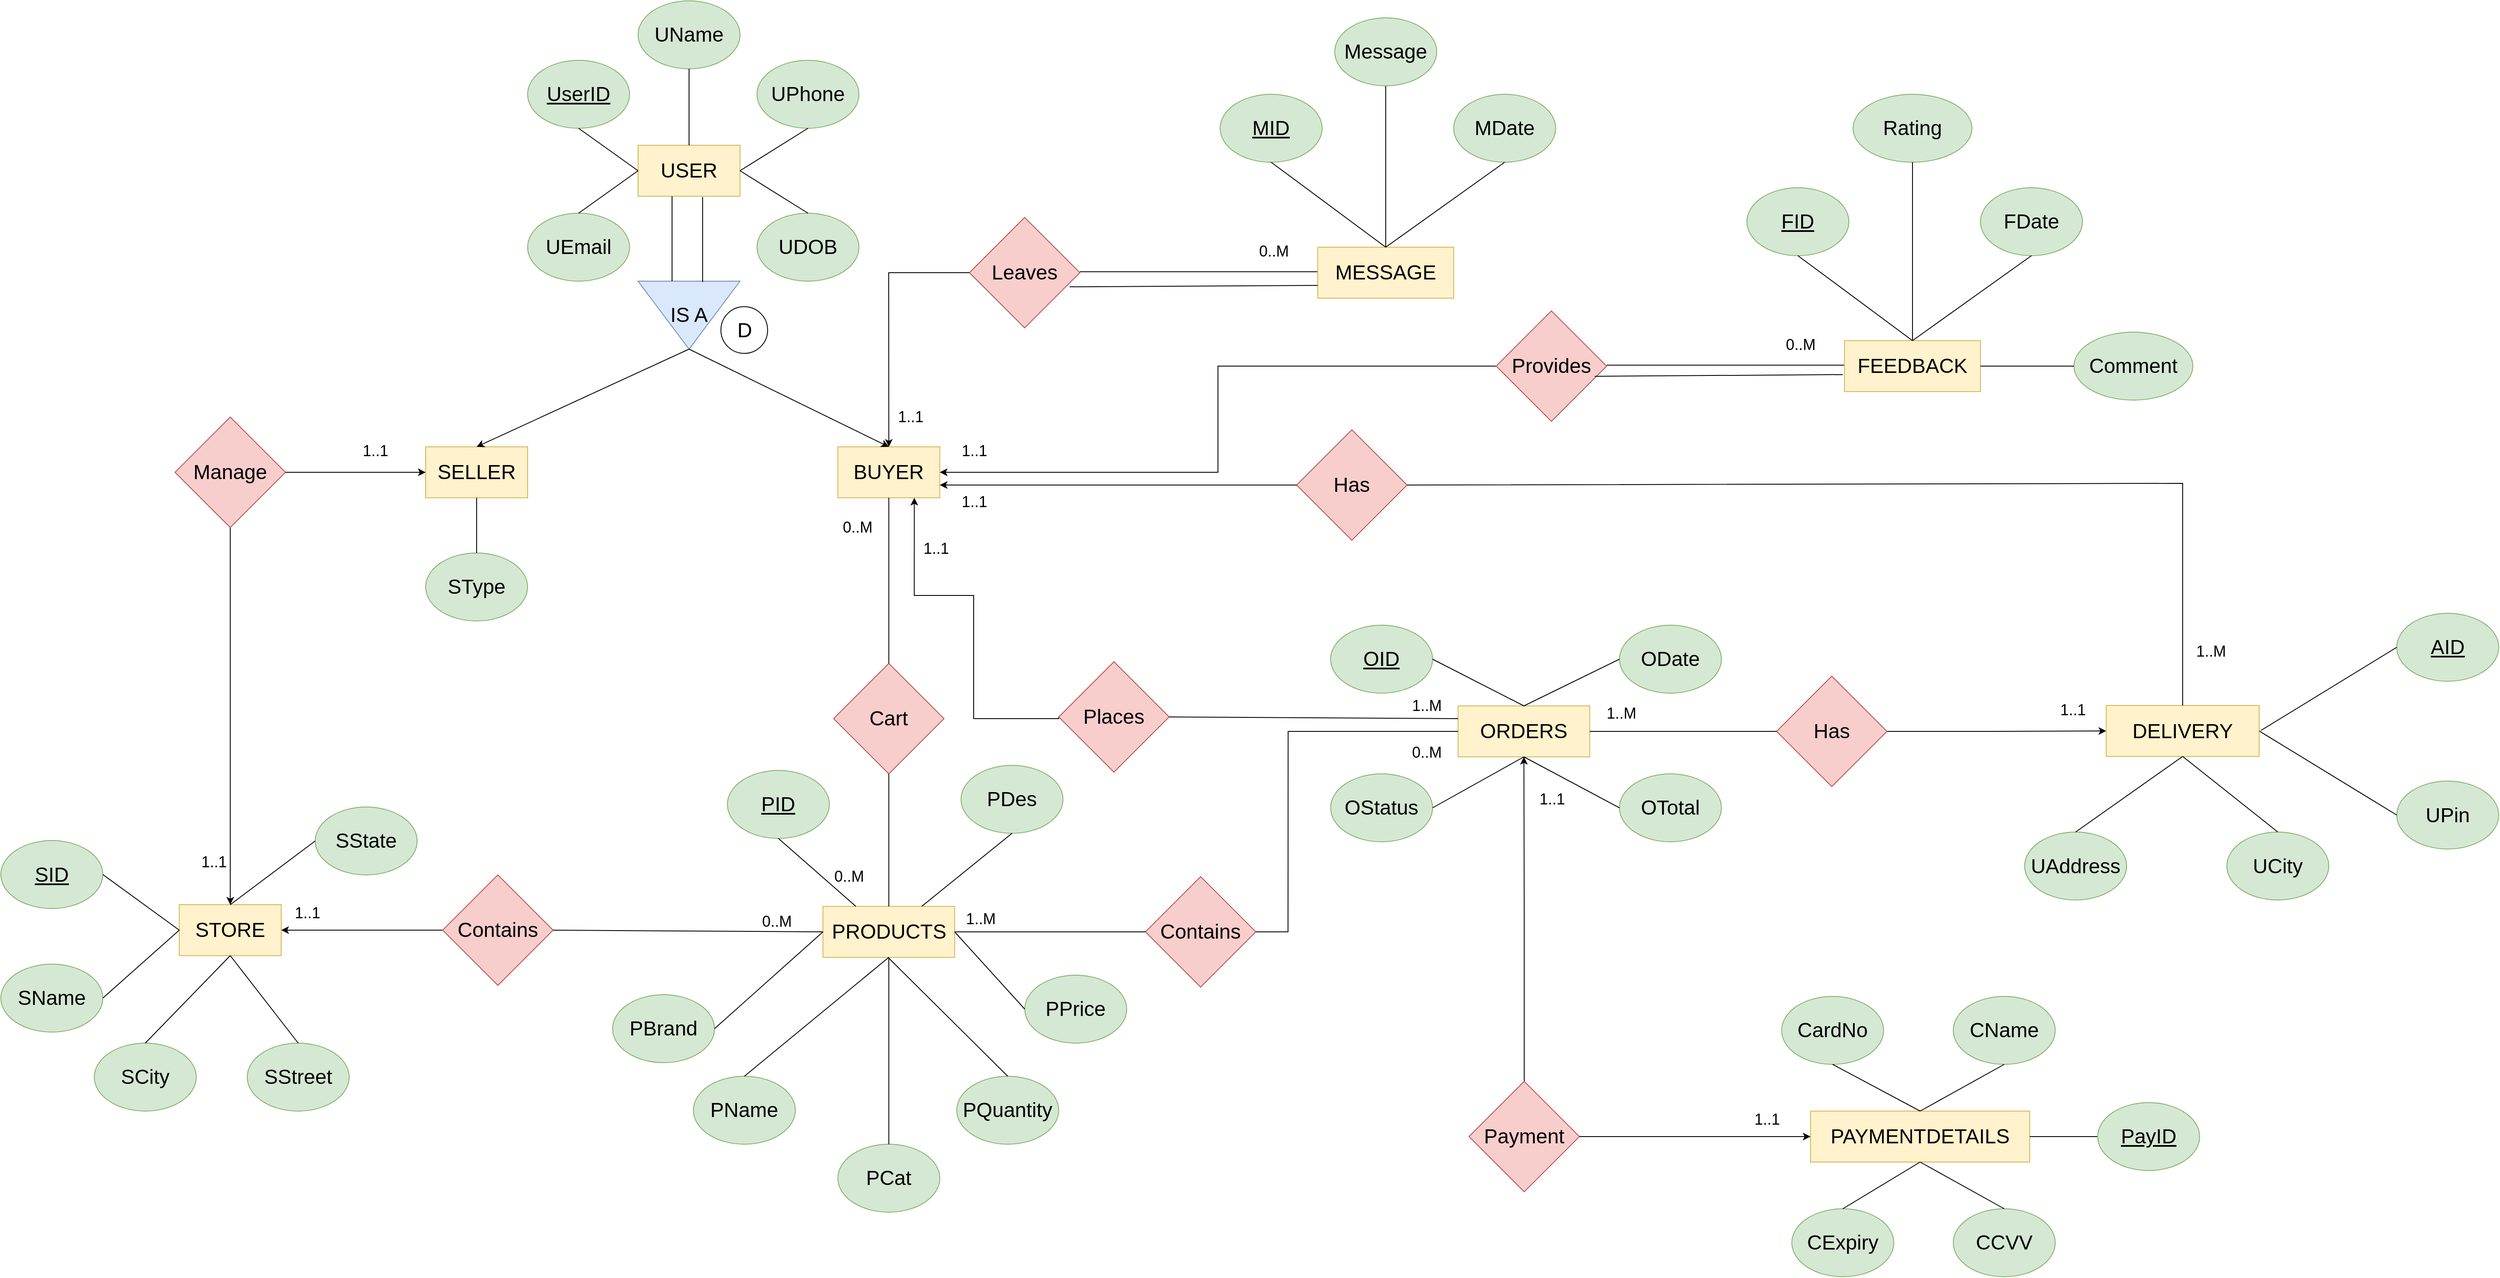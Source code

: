 <mxfile scale="1" border="0" version="26.2.12">
  <diagram name="Page-1" id="5bSsE4dI8M_DE7kw6x8n">
    <mxGraphModel dx="3393" dy="2293" grid="1" gridSize="10" guides="1" tooltips="1" connect="1" arrows="1" fold="1" page="1" pageScale="1" pageWidth="827" pageHeight="1169" math="0" shadow="0">
      <root>
        <mxCell id="0" />
        <mxCell id="1" parent="0" />
        <mxCell id="Ol68pxwGy6gouUy0jPH--1" value="&lt;font style=&quot;font-size: 24px;&quot;&gt;USER&lt;/font&gt;" style="rounded=0;whiteSpace=wrap;html=1;fillColor=#fff2cc;strokeColor=#d6b656;" parent="1" vertex="1">
          <mxGeometry x="140" y="20" width="120" height="60" as="geometry" />
        </mxCell>
        <mxCell id="Ol68pxwGy6gouUy0jPH--2" value="&lt;font style=&quot;font-size: 24px;&quot;&gt;&lt;u&gt;UserID&lt;/u&gt;&lt;/font&gt;" style="ellipse;whiteSpace=wrap;html=1;fillColor=#d5e8d4;strokeColor=#82b366;" parent="1" vertex="1">
          <mxGeometry x="10" y="-80" width="120" height="80" as="geometry" />
        </mxCell>
        <mxCell id="Ol68pxwGy6gouUy0jPH--4" value="&lt;font style=&quot;font-size: 24px;&quot;&gt;UName&lt;/font&gt;" style="ellipse;whiteSpace=wrap;html=1;fillColor=#d5e8d4;strokeColor=#82b366;" parent="1" vertex="1">
          <mxGeometry x="140" y="-150" width="120" height="80" as="geometry" />
        </mxCell>
        <mxCell id="Ol68pxwGy6gouUy0jPH--5" value="&lt;font style=&quot;font-size: 24px;&quot;&gt;UPhone&lt;/font&gt;" style="ellipse;whiteSpace=wrap;html=1;fillColor=#d5e8d4;strokeColor=#82b366;" parent="1" vertex="1">
          <mxGeometry x="280" y="-80" width="120" height="80" as="geometry" />
        </mxCell>
        <mxCell id="Ol68pxwGy6gouUy0jPH--6" value="&lt;font style=&quot;font-size: 24px;&quot;&gt;UEmail&lt;/font&gt;" style="ellipse;whiteSpace=wrap;html=1;fillColor=#d5e8d4;strokeColor=#82b366;" parent="1" vertex="1">
          <mxGeometry x="10" y="100" width="120" height="80" as="geometry" />
        </mxCell>
        <mxCell id="Ol68pxwGy6gouUy0jPH--7" value="&lt;font style=&quot;font-size: 24px;&quot;&gt;UDOB&lt;/font&gt;" style="ellipse;whiteSpace=wrap;html=1;fillColor=#d5e8d4;strokeColor=#82b366;" parent="1" vertex="1">
          <mxGeometry x="280" y="100" width="120" height="80" as="geometry" />
        </mxCell>
        <mxCell id="Ol68pxwGy6gouUy0jPH--14" value="&lt;font style=&quot;font-size: 24px; line-height: 80%;&quot;&gt;IS A&lt;/font&gt;" style="triangle;whiteSpace=wrap;html=1;rotation=90;horizontal=0;fillColor=#dae8fc;strokeColor=#6c8ebf;" parent="1" vertex="1">
          <mxGeometry x="160" y="160" width="80" height="120" as="geometry" />
        </mxCell>
        <mxCell id="Ol68pxwGy6gouUy0jPH--15" value="" style="endArrow=none;html=1;rounded=0;exitX=0;exitY=0.75;exitDx=0;exitDy=0;entryX=0.25;entryY=1;entryDx=0;entryDy=0;" parent="1" edge="1">
          <mxGeometry width="50" height="50" relative="1" as="geometry">
            <mxPoint x="180" y="180" as="sourcePoint" />
            <mxPoint x="180" y="80" as="targetPoint" />
          </mxGeometry>
        </mxCell>
        <mxCell id="Ol68pxwGy6gouUy0jPH--16" value="" style="endArrow=none;html=1;rounded=0;exitX=0;exitY=0.75;exitDx=0;exitDy=0;entryX=0.25;entryY=1;entryDx=0;entryDy=0;" parent="1" edge="1">
          <mxGeometry width="50" height="50" relative="1" as="geometry">
            <mxPoint x="216" y="181" as="sourcePoint" />
            <mxPoint x="216" y="81" as="targetPoint" />
          </mxGeometry>
        </mxCell>
        <mxCell id="Ol68pxwGy6gouUy0jPH--17" value="&lt;font style=&quot;font-size: 24px;&quot;&gt;BUYER&lt;/font&gt;" style="rounded=0;whiteSpace=wrap;html=1;fillColor=#fff2cc;strokeColor=#d6b656;" parent="1" vertex="1">
          <mxGeometry x="375.14" y="375" width="120" height="60" as="geometry" />
        </mxCell>
        <mxCell id="Ol68pxwGy6gouUy0jPH--18" value="&lt;font style=&quot;font-size: 24px;&quot;&gt;SELLER&lt;/font&gt;" style="rounded=0;whiteSpace=wrap;html=1;fillColor=#fff2cc;strokeColor=#d6b656;" parent="1" vertex="1">
          <mxGeometry x="-110" y="375" width="120" height="60" as="geometry" />
        </mxCell>
        <mxCell id="Ol68pxwGy6gouUy0jPH--24" value="" style="endArrow=classic;html=1;rounded=0;exitX=1;exitY=0.5;exitDx=0;exitDy=0;entryX=0.5;entryY=0;entryDx=0;entryDy=0;" parent="1" source="Ol68pxwGy6gouUy0jPH--14" target="Ol68pxwGy6gouUy0jPH--17" edge="1">
          <mxGeometry width="50" height="50" relative="1" as="geometry">
            <mxPoint x="230" y="330" as="sourcePoint" />
            <mxPoint x="280" y="280" as="targetPoint" />
          </mxGeometry>
        </mxCell>
        <mxCell id="Ol68pxwGy6gouUy0jPH--26" value="&lt;font style=&quot;font-size: 24px;&quot;&gt;Cart&lt;/font&gt;" style="rhombus;whiteSpace=wrap;html=1;fillColor=#f8cecc;strokeColor=#b85450;" parent="1" vertex="1">
          <mxGeometry x="370.14" y="630" width="130" height="130" as="geometry" />
        </mxCell>
        <mxCell id="Ol68pxwGy6gouUy0jPH--28" value="&lt;font style=&quot;font-size: 24px;&quot;&gt;PRODUCTS&lt;/font&gt;" style="rounded=0;whiteSpace=wrap;html=1;fillColor=#fff2cc;strokeColor=#d6b656;" parent="1" vertex="1">
          <mxGeometry x="357.64" y="916" width="155" height="60" as="geometry" />
        </mxCell>
        <mxCell id="Ol68pxwGy6gouUy0jPH--29" value="" style="endArrow=none;html=1;rounded=0;entryX=0.5;entryY=1;entryDx=0;entryDy=0;" parent="1" source="Ol68pxwGy6gouUy0jPH--28" target="Ol68pxwGy6gouUy0jPH--26" edge="1">
          <mxGeometry width="50" height="50" relative="1" as="geometry">
            <mxPoint x="445.14" y="646" as="sourcePoint" />
            <mxPoint x="495.14" y="596" as="targetPoint" />
          </mxGeometry>
        </mxCell>
        <mxCell id="Ol68pxwGy6gouUy0jPH--30" value="&lt;font style=&quot;font-size: 24px;&quot;&gt;&lt;u&gt;PID&lt;/u&gt;&lt;/font&gt;" style="ellipse;whiteSpace=wrap;html=1;fillColor=#d5e8d4;strokeColor=#82b366;" parent="1" vertex="1">
          <mxGeometry x="245.14" y="756" width="120" height="80" as="geometry" />
        </mxCell>
        <mxCell id="Ol68pxwGy6gouUy0jPH--31" value="&lt;font style=&quot;font-size: 24px;&quot;&gt;PBrand&lt;/font&gt;" style="ellipse;whiteSpace=wrap;html=1;fillColor=#d5e8d4;strokeColor=#82b366;" parent="1" vertex="1">
          <mxGeometry x="110.0" y="1020" width="120" height="80" as="geometry" />
        </mxCell>
        <mxCell id="Ol68pxwGy6gouUy0jPH--32" value="&lt;font style=&quot;font-size: 24px;&quot;&gt;PPrice&lt;/font&gt;" style="ellipse;whiteSpace=wrap;html=1;fillColor=#d5e8d4;strokeColor=#82b366;" parent="1" vertex="1">
          <mxGeometry x="595.14" y="997" width="120" height="80" as="geometry" />
        </mxCell>
        <mxCell id="Ol68pxwGy6gouUy0jPH--33" value="&lt;font style=&quot;font-size: 24px;&quot;&gt;PQuantity&lt;/font&gt;" style="ellipse;whiteSpace=wrap;html=1;fillColor=#d5e8d4;strokeColor=#82b366;" parent="1" vertex="1">
          <mxGeometry x="515.14" y="1116" width="120" height="80" as="geometry" />
        </mxCell>
        <mxCell id="Ol68pxwGy6gouUy0jPH--34" value="&lt;font style=&quot;font-size: 24px;&quot;&gt;PDes&lt;/font&gt;" style="ellipse;whiteSpace=wrap;html=1;fillColor=#d5e8d4;strokeColor=#82b366;" parent="1" vertex="1">
          <mxGeometry x="520.14" y="750" width="120" height="80" as="geometry" />
        </mxCell>
        <mxCell id="Ol68pxwGy6gouUy0jPH--35" value="&lt;font style=&quot;font-size: 24px;&quot;&gt;PName&lt;/font&gt;" style="ellipse;whiteSpace=wrap;html=1;fillColor=#d5e8d4;strokeColor=#82b366;" parent="1" vertex="1">
          <mxGeometry x="205.14" y="1116" width="120" height="80" as="geometry" />
        </mxCell>
        <mxCell id="Ol68pxwGy6gouUy0jPH--37" value="" style="endArrow=none;html=1;rounded=0;exitX=0.5;exitY=0;exitDx=0;exitDy=0;entryX=0.5;entryY=1;entryDx=0;entryDy=0;" parent="1" source="Ol68pxwGy6gouUy0jPH--1" target="Ol68pxwGy6gouUy0jPH--4" edge="1">
          <mxGeometry width="50" height="50" relative="1" as="geometry">
            <mxPoint x="30" y="540" as="sourcePoint" />
            <mxPoint x="80" y="490" as="targetPoint" />
          </mxGeometry>
        </mxCell>
        <mxCell id="Ol68pxwGy6gouUy0jPH--38" value="" style="endArrow=none;html=1;rounded=0;exitX=1;exitY=0.5;exitDx=0;exitDy=0;entryX=0.5;entryY=1;entryDx=0;entryDy=0;" parent="1" source="Ol68pxwGy6gouUy0jPH--1" target="Ol68pxwGy6gouUy0jPH--5" edge="1">
          <mxGeometry width="50" height="50" relative="1" as="geometry">
            <mxPoint x="210" y="30" as="sourcePoint" />
            <mxPoint x="210" y="-60" as="targetPoint" />
          </mxGeometry>
        </mxCell>
        <mxCell id="Ol68pxwGy6gouUy0jPH--39" value="" style="endArrow=none;html=1;rounded=0;exitX=1;exitY=0.5;exitDx=0;exitDy=0;entryX=0.5;entryY=0;entryDx=0;entryDy=0;" parent="1" source="Ol68pxwGy6gouUy0jPH--1" target="Ol68pxwGy6gouUy0jPH--7" edge="1">
          <mxGeometry width="50" height="50" relative="1" as="geometry">
            <mxPoint x="270" y="60" as="sourcePoint" />
            <mxPoint x="350" y="10" as="targetPoint" />
          </mxGeometry>
        </mxCell>
        <mxCell id="Ol68pxwGy6gouUy0jPH--40" value="" style="endArrow=none;html=1;rounded=0;exitX=0;exitY=0.5;exitDx=0;exitDy=0;entryX=0.5;entryY=1;entryDx=0;entryDy=0;" parent="1" source="Ol68pxwGy6gouUy0jPH--1" target="Ol68pxwGy6gouUy0jPH--2" edge="1">
          <mxGeometry width="50" height="50" relative="1" as="geometry">
            <mxPoint x="280" y="70" as="sourcePoint" />
            <mxPoint x="360" y="20" as="targetPoint" />
          </mxGeometry>
        </mxCell>
        <mxCell id="Ol68pxwGy6gouUy0jPH--42" value="" style="endArrow=none;html=1;rounded=0;entryX=0.5;entryY=0;entryDx=0;entryDy=0;exitX=0;exitY=0.5;exitDx=0;exitDy=0;" parent="1" source="Ol68pxwGy6gouUy0jPH--1" target="Ol68pxwGy6gouUy0jPH--6" edge="1">
          <mxGeometry width="50" height="50" relative="1" as="geometry">
            <mxPoint x="-50" y="60" as="sourcePoint" />
            <mxPoint x="80" y="10" as="targetPoint" />
          </mxGeometry>
        </mxCell>
        <mxCell id="Ol68pxwGy6gouUy0jPH--45" value="" style="endArrow=none;html=1;rounded=0;exitX=0.75;exitY=0;exitDx=0;exitDy=0;entryX=0.5;entryY=1;entryDx=0;entryDy=0;" parent="1" source="Ol68pxwGy6gouUy0jPH--28" target="Ol68pxwGy6gouUy0jPH--34" edge="1">
          <mxGeometry width="50" height="50" relative="1" as="geometry">
            <mxPoint x="435.14" y="796" as="sourcePoint" />
            <mxPoint x="555.14" y="896" as="targetPoint" />
          </mxGeometry>
        </mxCell>
        <mxCell id="Ol68pxwGy6gouUy0jPH--46" value="" style="endArrow=none;html=1;rounded=0;exitX=0.25;exitY=0;exitDx=0;exitDy=0;entryX=0.5;entryY=1;entryDx=0;entryDy=0;" parent="1" source="Ol68pxwGy6gouUy0jPH--28" target="Ol68pxwGy6gouUy0jPH--30" edge="1">
          <mxGeometry width="50" height="50" relative="1" as="geometry">
            <mxPoint x="435.14" y="796" as="sourcePoint" />
            <mxPoint x="485.14" y="746" as="targetPoint" />
          </mxGeometry>
        </mxCell>
        <mxCell id="Ol68pxwGy6gouUy0jPH--49" value="" style="endArrow=none;html=1;rounded=0;exitX=1;exitY=0.5;exitDx=0;exitDy=0;entryX=0;entryY=0.5;entryDx=0;entryDy=0;" parent="1" source="Ol68pxwGy6gouUy0jPH--28" target="Ol68pxwGy6gouUy0jPH--32" edge="1">
          <mxGeometry width="50" height="50" relative="1" as="geometry">
            <mxPoint x="435.14" y="796" as="sourcePoint" />
            <mxPoint x="485.14" y="746" as="targetPoint" />
          </mxGeometry>
        </mxCell>
        <mxCell id="Ol68pxwGy6gouUy0jPH--50" value="" style="endArrow=none;html=1;rounded=0;exitX=0.5;exitY=1;exitDx=0;exitDy=0;entryX=0.5;entryY=0;entryDx=0;entryDy=0;" parent="1" source="Ol68pxwGy6gouUy0jPH--28" target="Ol68pxwGy6gouUy0jPH--35" edge="1">
          <mxGeometry width="50" height="50" relative="1" as="geometry">
            <mxPoint x="435.14" y="796" as="sourcePoint" />
            <mxPoint x="485.14" y="746" as="targetPoint" />
          </mxGeometry>
        </mxCell>
        <mxCell id="Ol68pxwGy6gouUy0jPH--51" value="" style="endArrow=none;html=1;rounded=0;exitX=0;exitY=0.5;exitDx=0;exitDy=0;entryX=1;entryY=0.5;entryDx=0;entryDy=0;" parent="1" source="Ol68pxwGy6gouUy0jPH--28" target="Ol68pxwGy6gouUy0jPH--31" edge="1">
          <mxGeometry width="50" height="50" relative="1" as="geometry">
            <mxPoint x="435.14" y="796" as="sourcePoint" />
            <mxPoint x="255.14" y="891" as="targetPoint" />
          </mxGeometry>
        </mxCell>
        <mxCell id="Ol68pxwGy6gouUy0jPH--52" value="" style="endArrow=none;html=1;rounded=0;exitX=0.5;exitY=1;exitDx=0;exitDy=0;entryX=0.5;entryY=0;entryDx=0;entryDy=0;" parent="1" target="Ol68pxwGy6gouUy0jPH--33" edge="1">
          <mxGeometry width="50" height="50" relative="1" as="geometry">
            <mxPoint x="435.14" y="977.0" as="sourcePoint" />
            <mxPoint x="629.14" y="1117.0" as="targetPoint" />
          </mxGeometry>
        </mxCell>
        <mxCell id="Ol68pxwGy6gouUy0jPH--53" value="&lt;font style=&quot;font-size: 24px;&quot;&gt;ORDERS&lt;/font&gt;" style="rounded=0;whiteSpace=wrap;html=1;fillColor=#fff2cc;strokeColor=#d6b656;" parent="1" vertex="1">
          <mxGeometry x="1105.14" y="680" width="155" height="60" as="geometry" />
        </mxCell>
        <mxCell id="Ol68pxwGy6gouUy0jPH--55" value="&lt;font style=&quot;font-size: 24px;&quot;&gt;&lt;u&gt;OID&lt;/u&gt;&lt;/font&gt;" style="ellipse;whiteSpace=wrap;html=1;fillColor=#d5e8d4;strokeColor=#82b366;" parent="1" vertex="1">
          <mxGeometry x="955.14" y="585" width="120" height="80" as="geometry" />
        </mxCell>
        <mxCell id="Ol68pxwGy6gouUy0jPH--56" value="&lt;font style=&quot;font-size: 24px;&quot;&gt;ODate&lt;/font&gt;" style="ellipse;whiteSpace=wrap;html=1;fillColor=#d5e8d4;strokeColor=#82b366;" parent="1" vertex="1">
          <mxGeometry x="1295.14" y="585" width="120" height="80" as="geometry" />
        </mxCell>
        <mxCell id="Ol68pxwGy6gouUy0jPH--57" value="&lt;font style=&quot;font-size: 24px;&quot;&gt;OStatus&lt;/font&gt;" style="ellipse;whiteSpace=wrap;html=1;fillColor=#d5e8d4;strokeColor=#82b366;" parent="1" vertex="1">
          <mxGeometry x="955.14" y="760" width="120" height="80" as="geometry" />
        </mxCell>
        <mxCell id="Ol68pxwGy6gouUy0jPH--58" value="&lt;font style=&quot;font-size: 24px;&quot;&gt;OTotal&lt;/font&gt;" style="ellipse;whiteSpace=wrap;html=1;fillColor=#d5e8d4;strokeColor=#82b366;" parent="1" vertex="1">
          <mxGeometry x="1295.14" y="760" width="120" height="80" as="geometry" />
        </mxCell>
        <mxCell id="Ol68pxwGy6gouUy0jPH--64" value="&lt;font style=&quot;font-size: 24px;&quot;&gt;Contains&lt;/font&gt;" style="rhombus;whiteSpace=wrap;html=1;fillColor=#f8cecc;strokeColor=#b85450;" parent="1" vertex="1">
          <mxGeometry x="737.14" y="881" width="130" height="130" as="geometry" />
        </mxCell>
        <mxCell id="Ol68pxwGy6gouUy0jPH--65" value="" style="endArrow=none;html=1;rounded=0;exitX=1;exitY=0.5;exitDx=0;exitDy=0;" parent="1" source="Ol68pxwGy6gouUy0jPH--28" target="Ol68pxwGy6gouUy0jPH--64" edge="1">
          <mxGeometry width="50" height="50" relative="1" as="geometry">
            <mxPoint x="1085.14" y="906" as="sourcePoint" />
            <mxPoint x="1135.14" y="856" as="targetPoint" />
          </mxGeometry>
        </mxCell>
        <mxCell id="Ol68pxwGy6gouUy0jPH--74" value="" style="endArrow=none;html=1;rounded=0;exitX=1;exitY=0.5;exitDx=0;exitDy=0;entryX=0.5;entryY=1;entryDx=0;entryDy=0;" parent="1" source="Ol68pxwGy6gouUy0jPH--57" target="Ol68pxwGy6gouUy0jPH--53" edge="1">
          <mxGeometry width="50" height="50" relative="1" as="geometry">
            <mxPoint x="1085.14" y="910" as="sourcePoint" />
            <mxPoint x="1135.14" y="860" as="targetPoint" />
          </mxGeometry>
        </mxCell>
        <mxCell id="Ol68pxwGy6gouUy0jPH--75" value="" style="endArrow=none;html=1;rounded=0;exitX=0;exitY=0.5;exitDx=0;exitDy=0;entryX=0.5;entryY=1;entryDx=0;entryDy=0;" parent="1" source="Ol68pxwGy6gouUy0jPH--58" target="Ol68pxwGy6gouUy0jPH--53" edge="1">
          <mxGeometry width="50" height="50" relative="1" as="geometry">
            <mxPoint x="1085.14" y="810" as="sourcePoint" />
            <mxPoint x="1193.14" y="750" as="targetPoint" />
          </mxGeometry>
        </mxCell>
        <mxCell id="Ol68pxwGy6gouUy0jPH--76" value="" style="endArrow=none;html=1;rounded=0;exitX=0.5;exitY=0;exitDx=0;exitDy=0;entryX=1;entryY=0.5;entryDx=0;entryDy=0;" parent="1" source="Ol68pxwGy6gouUy0jPH--53" target="Ol68pxwGy6gouUy0jPH--55" edge="1">
          <mxGeometry width="50" height="50" relative="1" as="geometry">
            <mxPoint x="1095.14" y="820" as="sourcePoint" />
            <mxPoint x="1203.14" y="760" as="targetPoint" />
          </mxGeometry>
        </mxCell>
        <mxCell id="Ol68pxwGy6gouUy0jPH--77" value="" style="endArrow=none;html=1;rounded=0;exitX=0.5;exitY=0;exitDx=0;exitDy=0;entryX=0;entryY=0.5;entryDx=0;entryDy=0;" parent="1" source="Ol68pxwGy6gouUy0jPH--53" target="Ol68pxwGy6gouUy0jPH--56" edge="1">
          <mxGeometry width="50" height="50" relative="1" as="geometry">
            <mxPoint x="1105.14" y="830" as="sourcePoint" />
            <mxPoint x="1213.14" y="770" as="targetPoint" />
          </mxGeometry>
        </mxCell>
        <mxCell id="Ol68pxwGy6gouUy0jPH--94" style="edgeStyle=orthogonalEdgeStyle;rounded=0;orthogonalLoop=1;jettySize=auto;html=1;exitX=1;exitY=0.5;exitDx=0;exitDy=0;entryX=0;entryY=0.5;entryDx=0;entryDy=0;" parent="1" source="Ol68pxwGy6gouUy0jPH--78" target="Ol68pxwGy6gouUy0jPH--80" edge="1">
          <mxGeometry relative="1" as="geometry">
            <mxPoint x="1490" y="525" as="sourcePoint" />
          </mxGeometry>
        </mxCell>
        <mxCell id="Ol68pxwGy6gouUy0jPH--78" value="&lt;font style=&quot;font-size: 24px;&quot;&gt;Has&lt;/font&gt;" style="rhombus;whiteSpace=wrap;html=1;fillColor=#f8cecc;strokeColor=#b85450;" parent="1" vertex="1">
          <mxGeometry x="1480" y="645" width="130" height="130" as="geometry" />
        </mxCell>
        <mxCell id="Ol68pxwGy6gouUy0jPH--97" style="edgeStyle=orthogonalEdgeStyle;rounded=0;orthogonalLoop=1;jettySize=auto;html=1;entryX=0.5;entryY=1;entryDx=0;entryDy=0;" parent="1" source="Ol68pxwGy6gouUy0jPH--79" target="Ol68pxwGy6gouUy0jPH--53" edge="1">
          <mxGeometry relative="1" as="geometry" />
        </mxCell>
        <mxCell id="Ol68pxwGy6gouUy0jPH--79" value="&lt;font style=&quot;font-size: 24px;&quot;&gt;Payment&lt;/font&gt;" style="rhombus;whiteSpace=wrap;html=1;fillColor=#f8cecc;strokeColor=#b85450;" parent="1" vertex="1">
          <mxGeometry x="1118" y="1122" width="130" height="130" as="geometry" />
        </mxCell>
        <mxCell id="Ol68pxwGy6gouUy0jPH--80" value="&lt;font style=&quot;font-size: 24px;&quot;&gt;DELIVERY&lt;/font&gt;" style="rounded=0;whiteSpace=wrap;html=1;fillColor=#fff2cc;strokeColor=#d6b656;" parent="1" vertex="1">
          <mxGeometry x="1868" y="679.5" width="180" height="60" as="geometry" />
        </mxCell>
        <mxCell id="Ol68pxwGy6gouUy0jPH--83" value="&lt;font style=&quot;font-size: 24px;&quot;&gt;UAddress&lt;/font&gt;" style="ellipse;whiteSpace=wrap;html=1;fillColor=#d5e8d4;strokeColor=#82b366;" parent="1" vertex="1">
          <mxGeometry x="1772" y="828.5" width="120" height="80" as="geometry" />
        </mxCell>
        <mxCell id="Ol68pxwGy6gouUy0jPH--84" value="&lt;font style=&quot;font-size: 24px;&quot;&gt;UCity&lt;/font&gt;" style="ellipse;whiteSpace=wrap;html=1;fillColor=#d5e8d4;strokeColor=#82b366;" parent="1" vertex="1">
          <mxGeometry x="2010" y="828.5" width="120" height="80" as="geometry" />
        </mxCell>
        <mxCell id="Ol68pxwGy6gouUy0jPH--85" value="&lt;font style=&quot;font-size: 24px;&quot;&gt;&lt;u&gt;AID&lt;/u&gt;&lt;/font&gt;" style="ellipse;whiteSpace=wrap;html=1;fillColor=#d5e8d4;strokeColor=#82b366;" parent="1" vertex="1">
          <mxGeometry x="2210" y="571" width="120" height="80" as="geometry" />
        </mxCell>
        <mxCell id="Ol68pxwGy6gouUy0jPH--86" value="&lt;span style=&quot;font-size: 24px;&quot;&gt;UPin&lt;/span&gt;" style="ellipse;whiteSpace=wrap;html=1;fillColor=#d5e8d4;strokeColor=#82b366;" parent="1" vertex="1">
          <mxGeometry x="2210" y="768.5" width="120" height="80" as="geometry" />
        </mxCell>
        <mxCell id="Ol68pxwGy6gouUy0jPH--87" value="" style="endArrow=none;html=1;rounded=0;entryX=0;entryY=0.5;entryDx=0;entryDy=0;" parent="1" target="Ol68pxwGy6gouUy0jPH--85" edge="1">
          <mxGeometry width="50" height="50" relative="1" as="geometry">
            <mxPoint x="2050" y="709" as="sourcePoint" />
            <mxPoint x="1340" y="458.5" as="targetPoint" />
          </mxGeometry>
        </mxCell>
        <mxCell id="Ol68pxwGy6gouUy0jPH--90" value="" style="endArrow=none;html=1;rounded=0;exitX=0.5;exitY=1;exitDx=0;exitDy=0;entryX=0.5;entryY=0;entryDx=0;entryDy=0;" parent="1" source="Ol68pxwGy6gouUy0jPH--80" target="Ol68pxwGy6gouUy0jPH--83" edge="1">
          <mxGeometry width="50" height="50" relative="1" as="geometry">
            <mxPoint x="1861" y="738.5" as="sourcePoint" />
            <mxPoint x="1770" y="738.5" as="targetPoint" />
          </mxGeometry>
        </mxCell>
        <mxCell id="Ol68pxwGy6gouUy0jPH--91" value="" style="endArrow=none;html=1;rounded=0;entryX=0.5;entryY=0;entryDx=0;entryDy=0;exitX=0.5;exitY=1;exitDx=0;exitDy=0;" parent="1" source="Ol68pxwGy6gouUy0jPH--80" target="Ol68pxwGy6gouUy0jPH--84" edge="1">
          <mxGeometry width="50" height="50" relative="1" as="geometry">
            <mxPoint x="1990" y="753.5" as="sourcePoint" />
            <mxPoint x="2190" y="718.5" as="targetPoint" />
          </mxGeometry>
        </mxCell>
        <mxCell id="Ol68pxwGy6gouUy0jPH--92" value="" style="endArrow=none;html=1;rounded=0;exitX=1;exitY=0.5;exitDx=0;exitDy=0;entryX=0;entryY=0.5;entryDx=0;entryDy=0;" parent="1" source="Ol68pxwGy6gouUy0jPH--80" target="Ol68pxwGy6gouUy0jPH--86" edge="1">
          <mxGeometry width="50" height="50" relative="1" as="geometry">
            <mxPoint x="1881" y="758.5" as="sourcePoint" />
            <mxPoint x="1790" y="758.5" as="targetPoint" />
          </mxGeometry>
        </mxCell>
        <mxCell id="Ol68pxwGy6gouUy0jPH--95" value="&lt;font style=&quot;font-size: 24px;&quot;&gt;PAYMENTDETAILS&lt;/font&gt;" style="rounded=0;whiteSpace=wrap;html=1;fillColor=#fff2cc;strokeColor=#d6b656;" parent="1" vertex="1">
          <mxGeometry x="1520.0" y="1157" width="258" height="60" as="geometry" />
        </mxCell>
        <mxCell id="Ol68pxwGy6gouUy0jPH--98" value="&lt;span style=&quot;font-size: 24px;&quot;&gt;CardNo&lt;/span&gt;" style="ellipse;whiteSpace=wrap;html=1;fillColor=#d5e8d4;strokeColor=#82b366;" parent="1" vertex="1">
          <mxGeometry x="1486" y="1022" width="120" height="80" as="geometry" />
        </mxCell>
        <mxCell id="Ol68pxwGy6gouUy0jPH--99" value="&lt;span style=&quot;font-size: 24px;&quot;&gt;CName&lt;/span&gt;" style="ellipse;whiteSpace=wrap;html=1;fillColor=#d5e8d4;strokeColor=#82b366;" parent="1" vertex="1">
          <mxGeometry x="1688.0" y="1022" width="120" height="80" as="geometry" />
        </mxCell>
        <mxCell id="Ol68pxwGy6gouUy0jPH--100" value="&lt;span style=&quot;font-size: 24px;&quot;&gt;CExpiry&lt;/span&gt;" style="ellipse;whiteSpace=wrap;html=1;fillColor=#d5e8d4;strokeColor=#82b366;" parent="1" vertex="1">
          <mxGeometry x="1498" y="1272" width="120" height="80" as="geometry" />
        </mxCell>
        <mxCell id="Ol68pxwGy6gouUy0jPH--101" value="" style="endArrow=none;html=1;rounded=0;entryX=0.5;entryY=0;entryDx=0;entryDy=0;exitX=0.5;exitY=1;exitDx=0;exitDy=0;" parent="1" source="Ol68pxwGy6gouUy0jPH--98" target="Ol68pxwGy6gouUy0jPH--95" edge="1">
          <mxGeometry width="50" height="50" relative="1" as="geometry">
            <mxPoint x="728.0" y="1402" as="sourcePoint" />
            <mxPoint x="778.0" y="1352" as="targetPoint" />
          </mxGeometry>
        </mxCell>
        <mxCell id="Ol68pxwGy6gouUy0jPH--102" value="" style="endArrow=none;html=1;rounded=0;exitX=0.5;exitY=1;exitDx=0;exitDy=0;entryX=0.5;entryY=0;entryDx=0;entryDy=0;" parent="1" source="Ol68pxwGy6gouUy0jPH--99" target="Ol68pxwGy6gouUy0jPH--95" edge="1">
          <mxGeometry width="50" height="50" relative="1" as="geometry">
            <mxPoint x="1478" y="1102" as="sourcePoint" />
            <mxPoint x="1578.0" y="852" as="targetPoint" />
          </mxGeometry>
        </mxCell>
        <mxCell id="Ol68pxwGy6gouUy0jPH--103" value="" style="endArrow=none;html=1;rounded=0;entryX=0.5;entryY=1;entryDx=0;entryDy=0;exitX=0.5;exitY=0;exitDx=0;exitDy=0;" parent="1" source="Ol68pxwGy6gouUy0jPH--100" target="Ol68pxwGy6gouUy0jPH--95" edge="1">
          <mxGeometry width="50" height="50" relative="1" as="geometry">
            <mxPoint x="1488" y="1112" as="sourcePoint" />
            <mxPoint x="1618.0" y="1177" as="targetPoint" />
          </mxGeometry>
        </mxCell>
        <mxCell id="Ol68pxwGy6gouUy0jPH--107" style="edgeStyle=orthogonalEdgeStyle;rounded=0;orthogonalLoop=1;jettySize=auto;html=1;exitX=0.5;exitY=1;exitDx=0;exitDy=0;entryX=0.5;entryY=0;entryDx=0;entryDy=0;" parent="1" source="Ol68pxwGy6gouUy0jPH--104" target="Ol68pxwGy6gouUy0jPH--106" edge="1">
          <mxGeometry relative="1" as="geometry">
            <mxPoint x="1556" y="-125.0" as="sourcePoint" />
          </mxGeometry>
        </mxCell>
        <mxCell id="Ol68pxwGy6gouUy0jPH--104" value="&lt;font style=&quot;font-size: 24px;&quot;&gt;Manage&lt;/font&gt;" style="rhombus;whiteSpace=wrap;html=1;fillColor=#f8cecc;strokeColor=#b85450;" parent="1" vertex="1">
          <mxGeometry x="-405" y="340" width="130" height="130" as="geometry" />
        </mxCell>
        <mxCell id="Ol68pxwGy6gouUy0jPH--106" value="&lt;font style=&quot;font-size: 24px;&quot;&gt;STORE&lt;/font&gt;" style="rounded=0;whiteSpace=wrap;html=1;fillColor=#fff2cc;strokeColor=#d6b656;" parent="1" vertex="1">
          <mxGeometry x="-400" y="914" width="120" height="60" as="geometry" />
        </mxCell>
        <mxCell id="Ol68pxwGy6gouUy0jPH--124" value="&lt;font style=&quot;font-size: 24px;&quot;&gt;&lt;u&gt;SID&lt;/u&gt;&lt;/font&gt;" style="ellipse;whiteSpace=wrap;html=1;fillColor=#d5e8d4;strokeColor=#82b366;" parent="1" vertex="1">
          <mxGeometry x="-610" y="838.5" width="120" height="80" as="geometry" />
        </mxCell>
        <mxCell id="Ol68pxwGy6gouUy0jPH--125" value="&lt;font style=&quot;font-size: 24px;&quot;&gt;SName&lt;/font&gt;" style="ellipse;whiteSpace=wrap;html=1;fillColor=#d5e8d4;strokeColor=#82b366;" parent="1" vertex="1">
          <mxGeometry x="-610" y="984" width="120" height="80" as="geometry" />
        </mxCell>
        <mxCell id="Ol68pxwGy6gouUy0jPH--126" value="&lt;font style=&quot;font-size: 24px;&quot;&gt;SStreet&lt;/font&gt;" style="ellipse;whiteSpace=wrap;html=1;fillColor=#d5e8d4;strokeColor=#82b366;" parent="1" vertex="1">
          <mxGeometry x="-320" y="1077" width="120" height="80" as="geometry" />
        </mxCell>
        <mxCell id="Ol68pxwGy6gouUy0jPH--127" value="&lt;font style=&quot;font-size: 24px;&quot;&gt;SCity&lt;/font&gt;" style="ellipse;whiteSpace=wrap;html=1;fillColor=#d5e8d4;strokeColor=#82b366;" parent="1" vertex="1">
          <mxGeometry x="-500" y="1077" width="120" height="80" as="geometry" />
        </mxCell>
        <mxCell id="Ol68pxwGy6gouUy0jPH--128" value="&lt;font style=&quot;font-size: 24px;&quot;&gt;SState&lt;/font&gt;" style="ellipse;whiteSpace=wrap;html=1;fillColor=#d5e8d4;strokeColor=#82b366;" parent="1" vertex="1">
          <mxGeometry x="-240" y="799" width="120" height="80" as="geometry" />
        </mxCell>
        <mxCell id="Ol68pxwGy6gouUy0jPH--131" value="&lt;font style=&quot;font-size: 24px;&quot;&gt;Has&lt;/font&gt;" style="rhombus;whiteSpace=wrap;html=1;fillColor=#f8cecc;strokeColor=#b85450;" parent="1" vertex="1">
          <mxGeometry x="915.14" y="355" width="130" height="130" as="geometry" />
        </mxCell>
        <mxCell id="Ol68pxwGy6gouUy0jPH--134" value="" style="endArrow=none;html=1;rounded=0;exitX=1;exitY=0.5;exitDx=0;exitDy=0;entryX=0;entryY=0.5;entryDx=0;entryDy=0;" parent="1" source="Ol68pxwGy6gouUy0jPH--125" target="Ol68pxwGy6gouUy0jPH--106" edge="1">
          <mxGeometry width="50" height="50" relative="1" as="geometry">
            <mxPoint x="-350" y="1099" as="sourcePoint" />
            <mxPoint x="-300" y="1049" as="targetPoint" />
          </mxGeometry>
        </mxCell>
        <mxCell id="Ol68pxwGy6gouUy0jPH--135" value="" style="endArrow=none;html=1;rounded=0;exitX=0.5;exitY=0;exitDx=0;exitDy=0;entryX=0.5;entryY=1;entryDx=0;entryDy=0;" parent="1" source="Ol68pxwGy6gouUy0jPH--126" target="Ol68pxwGy6gouUy0jPH--106" edge="1">
          <mxGeometry width="50" height="50" relative="1" as="geometry">
            <mxPoint x="-350" y="1099" as="sourcePoint" />
            <mxPoint x="-60" y="939" as="targetPoint" />
          </mxGeometry>
        </mxCell>
        <mxCell id="Ol68pxwGy6gouUy0jPH--137" value="" style="endArrow=none;html=1;rounded=0;exitX=0.5;exitY=0;exitDx=0;exitDy=0;entryX=0;entryY=0.5;entryDx=0;entryDy=0;" parent="1" source="Ol68pxwGy6gouUy0jPH--106" target="Ol68pxwGy6gouUy0jPH--128" edge="1">
          <mxGeometry width="50" height="50" relative="1" as="geometry">
            <mxPoint x="-350" y="1099" as="sourcePoint" />
            <mxPoint x="-300" y="1049" as="targetPoint" />
          </mxGeometry>
        </mxCell>
        <mxCell id="Ol68pxwGy6gouUy0jPH--138" value="" style="endArrow=none;html=1;rounded=0;entryX=0;entryY=0.5;entryDx=0;entryDy=0;exitX=1;exitY=0.5;exitDx=0;exitDy=0;" parent="1" source="Ol68pxwGy6gouUy0jPH--124" target="Ol68pxwGy6gouUy0jPH--106" edge="1">
          <mxGeometry width="50" height="50" relative="1" as="geometry">
            <mxPoint x="-350" y="1099" as="sourcePoint" />
            <mxPoint x="-300" y="1049" as="targetPoint" />
          </mxGeometry>
        </mxCell>
        <mxCell id="9fZjzif5L4TtWxuKSIS0-1" value="&lt;font style=&quot;font-size: 24px;&quot;&gt;SType&lt;/font&gt;" style="ellipse;whiteSpace=wrap;html=1;fillColor=#d5e8d4;strokeColor=#82b366;" parent="1" vertex="1">
          <mxGeometry x="-110" y="500" width="120" height="80" as="geometry" />
        </mxCell>
        <mxCell id="J6AZEy6HlaFJI97Z1WpG-1" value="" style="endArrow=none;html=1;rounded=0;exitX=0.5;exitY=0;exitDx=0;exitDy=0;entryX=0.5;entryY=1;entryDx=0;entryDy=0;" parent="1" source="Ol68pxwGy6gouUy0jPH--26" target="Ol68pxwGy6gouUy0jPH--17" edge="1">
          <mxGeometry width="50" height="50" relative="1" as="geometry">
            <mxPoint x="775.14" y="580" as="sourcePoint" />
            <mxPoint x="825.14" y="530" as="targetPoint" />
          </mxGeometry>
        </mxCell>
        <mxCell id="KYkgQAniZ8i4tshqLK_e-5" style="edgeStyle=orthogonalEdgeStyle;rounded=0;orthogonalLoop=1;jettySize=auto;html=1;exitX=0;exitY=0.5;exitDx=0;exitDy=0;entryX=0.75;entryY=1;entryDx=0;entryDy=0;" parent="1" source="KYkgQAniZ8i4tshqLK_e-1" target="Ol68pxwGy6gouUy0jPH--17" edge="1">
          <mxGeometry relative="1" as="geometry">
            <Array as="points">
              <mxPoint x="535" y="695" />
              <mxPoint x="535" y="550" />
              <mxPoint x="465" y="550" />
            </Array>
          </mxGeometry>
        </mxCell>
        <mxCell id="KYkgQAniZ8i4tshqLK_e-1" value="&lt;font style=&quot;font-size: 24px;&quot;&gt;Places&lt;/font&gt;" style="rhombus;whiteSpace=wrap;html=1;fillColor=#f8cecc;strokeColor=#b85450;" parent="1" vertex="1">
          <mxGeometry x="635.14" y="628" width="130" height="130" as="geometry" />
        </mxCell>
        <mxCell id="KYkgQAniZ8i4tshqLK_e-4" value="" style="endArrow=none;html=1;rounded=0;exitX=1;exitY=0.5;exitDx=0;exitDy=0;entryX=0;entryY=0.25;entryDx=0;entryDy=0;" parent="1" source="KYkgQAniZ8i4tshqLK_e-1" target="Ol68pxwGy6gouUy0jPH--53" edge="1">
          <mxGeometry width="50" height="50" relative="1" as="geometry">
            <mxPoint x="855.14" y="510" as="sourcePoint" />
            <mxPoint x="905.14" y="460" as="targetPoint" />
          </mxGeometry>
        </mxCell>
        <mxCell id="WydWcIYiueC9fm4hFqnh-1" value="" style="endArrow=none;html=1;rounded=0;exitX=1;exitY=0.5;exitDx=0;exitDy=0;entryX=0;entryY=0.5;entryDx=0;entryDy=0;" parent="1" source="Ol68pxwGy6gouUy0jPH--64" target="Ol68pxwGy6gouUy0jPH--53" edge="1">
          <mxGeometry width="50" height="50" relative="1" as="geometry">
            <mxPoint x="1015.14" y="880" as="sourcePoint" />
            <mxPoint x="1065.14" y="830" as="targetPoint" />
            <Array as="points">
              <mxPoint x="905" y="946" />
              <mxPoint x="905.14" y="710" />
            </Array>
          </mxGeometry>
        </mxCell>
        <mxCell id="WydWcIYiueC9fm4hFqnh-4" value="&lt;font style=&quot;font-size: 18px;&quot;&gt;1..M&lt;/font&gt;" style="text;strokeColor=none;fillColor=none;align=left;verticalAlign=middle;spacingLeft=4;spacingRight=4;overflow=hidden;points=[[0,0.5],[1,0.5]];portConstraint=eastwest;rotatable=0;whiteSpace=wrap;html=1;" parent="1" vertex="1">
          <mxGeometry x="1968" y="601" width="80" height="30" as="geometry" />
        </mxCell>
        <mxCell id="WydWcIYiueC9fm4hFqnh-7" value="&lt;font style=&quot;font-size: 18px;&quot;&gt;0..M&lt;/font&gt;" style="text;strokeColor=none;fillColor=none;align=left;verticalAlign=middle;spacingLeft=4;spacingRight=4;overflow=hidden;points=[[0,0.5],[1,0.5]];portConstraint=eastwest;rotatable=0;whiteSpace=wrap;html=1;" parent="1" vertex="1">
          <mxGeometry x="365.14" y="866" width="80" height="30" as="geometry" />
        </mxCell>
        <mxCell id="WydWcIYiueC9fm4hFqnh-8" value="&lt;font style=&quot;font-size: 18px;&quot;&gt;1..1&lt;/font&gt;" style="text;strokeColor=none;fillColor=none;align=left;verticalAlign=middle;spacingLeft=4;spacingRight=4;overflow=hidden;points=[[0,0.5],[1,0.5]];portConstraint=eastwest;rotatable=0;whiteSpace=wrap;html=1;" parent="1" vertex="1">
          <mxGeometry x="-190" y="365" width="80" height="30" as="geometry" />
        </mxCell>
        <mxCell id="WydWcIYiueC9fm4hFqnh-10" value="&lt;font style=&quot;font-size: 18px;&quot;&gt;1..1&lt;/font&gt;" style="text;strokeColor=none;fillColor=none;align=left;verticalAlign=middle;spacingLeft=4;spacingRight=4;overflow=hidden;points=[[0,0.5],[1,0.5]];portConstraint=eastwest;rotatable=0;whiteSpace=wrap;html=1;" parent="1" vertex="1">
          <mxGeometry x="470.0" y="480" width="80" height="30" as="geometry" />
        </mxCell>
        <mxCell id="WydWcIYiueC9fm4hFqnh-11" value="&lt;font style=&quot;font-size: 18px;&quot;&gt;1..M&lt;/font&gt;" style="text;strokeColor=none;fillColor=none;align=left;verticalAlign=middle;spacingLeft=4;spacingRight=4;overflow=hidden;points=[[0,0.5],[1,0.5]];portConstraint=eastwest;rotatable=0;whiteSpace=wrap;html=1;" parent="1" vertex="1">
          <mxGeometry x="1045.14" y="665" width="50" height="30" as="geometry" />
        </mxCell>
        <mxCell id="WydWcIYiueC9fm4hFqnh-12" value="&lt;font style=&quot;font-size: 18px;&quot;&gt;1..M&lt;/font&gt;" style="text;strokeColor=none;fillColor=none;align=left;verticalAlign=middle;spacingLeft=4;spacingRight=4;overflow=hidden;points=[[0,0.5],[1,0.5]];portConstraint=eastwest;rotatable=0;whiteSpace=wrap;html=1;" parent="1" vertex="1">
          <mxGeometry x="520.14" y="916" width="50" height="30" as="geometry" />
        </mxCell>
        <mxCell id="WydWcIYiueC9fm4hFqnh-13" value="&lt;font style=&quot;font-size: 18px;&quot;&gt;0..M&lt;/font&gt;" style="text;strokeColor=none;fillColor=none;align=left;verticalAlign=middle;spacingLeft=4;spacingRight=4;overflow=hidden;points=[[0,0.5],[1,0.5]];portConstraint=eastwest;rotatable=0;whiteSpace=wrap;html=1;" parent="1" vertex="1">
          <mxGeometry x="1045.14" y="720" width="50" height="30" as="geometry" />
        </mxCell>
        <mxCell id="WydWcIYiueC9fm4hFqnh-14" value="&lt;font style=&quot;font-size: 18px;&quot;&gt;1..1&lt;/font&gt;" style="text;strokeColor=none;fillColor=none;align=left;verticalAlign=middle;spacingLeft=4;spacingRight=4;overflow=hidden;points=[[0,0.5],[1,0.5]];portConstraint=eastwest;rotatable=0;whiteSpace=wrap;html=1;" parent="1" vertex="1">
          <mxGeometry x="-380" y="849" width="80" height="30" as="geometry" />
        </mxCell>
        <mxCell id="WydWcIYiueC9fm4hFqnh-15" value="&lt;font style=&quot;font-size: 18px;&quot;&gt;1..1&lt;/font&gt;" style="text;strokeColor=none;fillColor=none;align=left;verticalAlign=middle;spacingLeft=4;spacingRight=4;overflow=hidden;points=[[0,0.5],[1,0.5]];portConstraint=eastwest;rotatable=0;whiteSpace=wrap;html=1;" parent="1" vertex="1">
          <mxGeometry x="1448" y="1152" width="80" height="30" as="geometry" />
        </mxCell>
        <mxCell id="WydWcIYiueC9fm4hFqnh-17" value="&lt;font style=&quot;font-size: 18px;&quot;&gt;1..M&lt;/font&gt;" style="text;strokeColor=none;fillColor=none;align=left;verticalAlign=middle;spacingLeft=4;spacingRight=4;overflow=hidden;points=[[0,0.5],[1,0.5]];portConstraint=eastwest;rotatable=0;whiteSpace=wrap;html=1;" parent="1" vertex="1">
          <mxGeometry x="1274.14" y="674" width="80" height="30" as="geometry" />
        </mxCell>
        <mxCell id="WydWcIYiueC9fm4hFqnh-18" value="&lt;font style=&quot;font-size: 18px;&quot;&gt;1..1&lt;/font&gt;" style="text;strokeColor=none;fillColor=none;align=left;verticalAlign=middle;spacingLeft=4;spacingRight=4;overflow=hidden;points=[[0,0.5],[1,0.5]];portConstraint=eastwest;rotatable=0;whiteSpace=wrap;html=1;" parent="1" vertex="1">
          <mxGeometry x="1808" y="670" width="80" height="30" as="geometry" />
        </mxCell>
        <mxCell id="Nt6avx-49yO2hUIwVl1T-1" value="&lt;span style=&quot;font-size: 18px;&quot;&gt;0..M&lt;/span&gt;" style="text;strokeColor=none;fillColor=none;align=left;verticalAlign=middle;spacingLeft=4;spacingRight=4;overflow=hidden;points=[[0,0.5],[1,0.5]];portConstraint=eastwest;rotatable=0;whiteSpace=wrap;html=1;" parent="1" vertex="1">
          <mxGeometry x="375.14" y="455" width="80" height="30" as="geometry" />
        </mxCell>
        <mxCell id="Nt6avx-49yO2hUIwVl1T-4" value="&lt;span style=&quot;font-size: 24px;&quot;&gt;CCVV&lt;/span&gt;" style="ellipse;whiteSpace=wrap;html=1;fillColor=#d5e8d4;strokeColor=#82b366;" parent="1" vertex="1">
          <mxGeometry x="1688.0" y="1272" width="120" height="80" as="geometry" />
        </mxCell>
        <mxCell id="Nt6avx-49yO2hUIwVl1T-5" value="" style="endArrow=none;html=1;rounded=0;exitX=0.5;exitY=1;exitDx=0;exitDy=0;entryX=0.5;entryY=0;entryDx=0;entryDy=0;" parent="1" source="Ol68pxwGy6gouUy0jPH--95" target="Nt6avx-49yO2hUIwVl1T-4" edge="1">
          <mxGeometry width="50" height="50" relative="1" as="geometry">
            <mxPoint x="1388" y="1182" as="sourcePoint" />
            <mxPoint x="1438" y="1132" as="targetPoint" />
          </mxGeometry>
        </mxCell>
        <mxCell id="Nt6avx-49yO2hUIwVl1T-6" value="" style="endArrow=none;html=1;rounded=0;exitX=1;exitY=0.5;exitDx=0;exitDy=0;" parent="1" source="Ol68pxwGy6gouUy0jPH--95" edge="1">
          <mxGeometry width="50" height="50" relative="1" as="geometry">
            <mxPoint x="1548.0" y="1302" as="sourcePoint" />
            <mxPoint x="1858" y="1187" as="targetPoint" />
          </mxGeometry>
        </mxCell>
        <mxCell id="Nt6avx-49yO2hUIwVl1T-7" value="&lt;span style=&quot;font-size: 24px;&quot;&gt;&lt;u&gt;PayID&lt;/u&gt;&lt;/span&gt;" style="ellipse;whiteSpace=wrap;html=1;fillColor=#d5e8d4;strokeColor=#82b366;" parent="1" vertex="1">
          <mxGeometry x="1858" y="1147" width="120" height="80" as="geometry" />
        </mxCell>
        <mxCell id="Nt6avx-49yO2hUIwVl1T-9" value="&lt;font style=&quot;font-size: 24px;&quot;&gt;D&lt;/font&gt;" style="ellipse;whiteSpace=wrap;html=1;aspect=fixed;" parent="1" vertex="1">
          <mxGeometry x="237.5" y="210" width="55" height="55" as="geometry" />
        </mxCell>
        <mxCell id="Nt6avx-49yO2hUIwVl1T-13" value="" style="endArrow=classic;html=1;rounded=0;exitX=1;exitY=0.5;exitDx=0;exitDy=0;entryX=0;entryY=0.5;entryDx=0;entryDy=0;" parent="1" source="Ol68pxwGy6gouUy0jPH--79" target="Ol68pxwGy6gouUy0jPH--95" edge="1">
          <mxGeometry width="50" height="50" relative="1" as="geometry">
            <mxPoint x="808.0" y="1422" as="sourcePoint" />
            <mxPoint x="858" y="1372" as="targetPoint" />
          </mxGeometry>
        </mxCell>
        <mxCell id="Nt6avx-49yO2hUIwVl1T-15" value="" style="endArrow=classic;html=1;rounded=0;entryX=0.5;entryY=0;entryDx=0;entryDy=0;" parent="1" target="Ol68pxwGy6gouUy0jPH--18" edge="1">
          <mxGeometry width="50" height="50" relative="1" as="geometry">
            <mxPoint x="200" y="260" as="sourcePoint" />
            <mxPoint x="160" y="250" as="targetPoint" />
          </mxGeometry>
        </mxCell>
        <mxCell id="Nt6avx-49yO2hUIwVl1T-16" value="" style="endArrow=classic;html=1;rounded=0;exitX=1;exitY=0.5;exitDx=0;exitDy=0;entryX=0;entryY=0.5;entryDx=0;entryDy=0;" parent="1" source="Ol68pxwGy6gouUy0jPH--104" target="Ol68pxwGy6gouUy0jPH--18" edge="1">
          <mxGeometry width="50" height="50" relative="1" as="geometry">
            <mxPoint x="720" y="300" as="sourcePoint" />
            <mxPoint x="770" y="250" as="targetPoint" />
          </mxGeometry>
        </mxCell>
        <mxCell id="Nt6avx-49yO2hUIwVl1T-17" value="" style="endArrow=none;html=1;rounded=0;exitX=0.5;exitY=1;exitDx=0;exitDy=0;entryX=0.5;entryY=0;entryDx=0;entryDy=0;" parent="1" source="Ol68pxwGy6gouUy0jPH--18" target="9fZjzif5L4TtWxuKSIS0-1" edge="1">
          <mxGeometry width="50" height="50" relative="1" as="geometry">
            <mxPoint x="720" y="300" as="sourcePoint" />
            <mxPoint x="770" y="250" as="targetPoint" />
          </mxGeometry>
        </mxCell>
        <mxCell id="Nt6avx-49yO2hUIwVl1T-19" value="" style="endArrow=none;html=1;rounded=0;exitX=0.5;exitY=1;exitDx=0;exitDy=0;entryX=0.5;entryY=0;entryDx=0;entryDy=0;" parent="1" source="Ol68pxwGy6gouUy0jPH--106" target="Ol68pxwGy6gouUy0jPH--127" edge="1">
          <mxGeometry width="50" height="50" relative="1" as="geometry">
            <mxPoint x="300" y="920" as="sourcePoint" />
            <mxPoint x="350" y="870" as="targetPoint" />
          </mxGeometry>
        </mxCell>
        <mxCell id="Nt6avx-49yO2hUIwVl1T-22" value="&lt;font style=&quot;font-size: 18px;&quot;&gt;1..1&lt;/font&gt;" style="text;strokeColor=none;fillColor=none;align=left;verticalAlign=middle;spacingLeft=4;spacingRight=4;overflow=hidden;points=[[0,0.5],[1,0.5]];portConstraint=eastwest;rotatable=0;whiteSpace=wrap;html=1;" parent="1" vertex="1">
          <mxGeometry x="1195.14" y="775" width="80" height="30" as="geometry" />
        </mxCell>
        <mxCell id="Nt6avx-49yO2hUIwVl1T-23" value="&lt;font style=&quot;font-size: 18px;&quot;&gt;1..1&lt;/font&gt;" style="text;strokeColor=none;fillColor=none;align=left;verticalAlign=middle;spacingLeft=4;spacingRight=4;overflow=hidden;points=[[0,0.5],[1,0.5]];portConstraint=eastwest;rotatable=0;whiteSpace=wrap;html=1;" parent="1" vertex="1">
          <mxGeometry x="515.14" y="425" width="80" height="30" as="geometry" />
        </mxCell>
        <mxCell id="Nt6avx-49yO2hUIwVl1T-24" value="" style="endArrow=none;html=1;rounded=0;entryX=0.5;entryY=0;entryDx=0;entryDy=0;exitX=1;exitY=0.5;exitDx=0;exitDy=0;" parent="1" source="Ol68pxwGy6gouUy0jPH--131" target="Ol68pxwGy6gouUy0jPH--80" edge="1">
          <mxGeometry width="50" height="50" relative="1" as="geometry">
            <mxPoint x="1045.14" y="430" as="sourcePoint" />
            <mxPoint x="1958.0" y="707.5" as="targetPoint" />
            <Array as="points">
              <mxPoint x="1958" y="418" />
            </Array>
          </mxGeometry>
        </mxCell>
        <mxCell id="Nt6avx-49yO2hUIwVl1T-27" style="edgeStyle=orthogonalEdgeStyle;rounded=0;orthogonalLoop=1;jettySize=auto;html=1;exitX=0;exitY=0.5;exitDx=0;exitDy=0;entryX=1;entryY=0.5;entryDx=0;entryDy=0;" parent="1" source="Nt6avx-49yO2hUIwVl1T-25" target="Ol68pxwGy6gouUy0jPH--106" edge="1">
          <mxGeometry relative="1" as="geometry" />
        </mxCell>
        <mxCell id="Nt6avx-49yO2hUIwVl1T-25" value="&lt;font style=&quot;font-size: 24px;&quot;&gt;Contains&lt;/font&gt;" style="rhombus;whiteSpace=wrap;html=1;fillColor=#f8cecc;strokeColor=#b85450;" parent="1" vertex="1">
          <mxGeometry x="-90.0" y="879" width="130" height="130" as="geometry" />
        </mxCell>
        <mxCell id="Nt6avx-49yO2hUIwVl1T-28" value="" style="endArrow=none;html=1;rounded=0;exitX=1;exitY=0.5;exitDx=0;exitDy=0;entryX=0;entryY=0.5;entryDx=0;entryDy=0;" parent="1" source="Nt6avx-49yO2hUIwVl1T-25" target="Ol68pxwGy6gouUy0jPH--28" edge="1">
          <mxGeometry width="50" height="50" relative="1" as="geometry">
            <mxPoint x="490" y="760" as="sourcePoint" />
            <mxPoint x="540" y="710" as="targetPoint" />
          </mxGeometry>
        </mxCell>
        <mxCell id="Nt6avx-49yO2hUIwVl1T-29" value="&lt;font style=&quot;font-size: 18px;&quot;&gt;1..1&lt;/font&gt;" style="text;strokeColor=none;fillColor=none;align=left;verticalAlign=middle;spacingLeft=4;spacingRight=4;overflow=hidden;points=[[0,0.5],[1,0.5]];portConstraint=eastwest;rotatable=0;whiteSpace=wrap;html=1;" parent="1" vertex="1">
          <mxGeometry x="-270" y="908.5" width="80" height="30" as="geometry" />
        </mxCell>
        <mxCell id="Nt6avx-49yO2hUIwVl1T-30" value="&lt;font style=&quot;font-size: 18px;&quot;&gt;0..M&lt;/font&gt;" style="text;strokeColor=none;fillColor=none;align=left;verticalAlign=middle;spacingLeft=4;spacingRight=4;overflow=hidden;points=[[0,0.5],[1,0.5]];portConstraint=eastwest;rotatable=0;whiteSpace=wrap;html=1;" parent="1" vertex="1">
          <mxGeometry x="280.14" y="918.5" width="50" height="30" as="geometry" />
        </mxCell>
        <mxCell id="pgdKvnoEqIlwcUYuX8Xp-1" value="" style="endArrow=none;html=1;rounded=0;entryX=0;entryY=0.5;entryDx=0;entryDy=0;exitX=1;exitY=0.5;exitDx=0;exitDy=0;" parent="1" source="Ol68pxwGy6gouUy0jPH--53" target="Ol68pxwGy6gouUy0jPH--78" edge="1">
          <mxGeometry width="50" height="50" relative="1" as="geometry">
            <mxPoint x="1280" y="700" as="sourcePoint" />
            <mxPoint x="1330" y="650" as="targetPoint" />
          </mxGeometry>
        </mxCell>
        <mxCell id="l7rCiU54DcE2ixksDjyi-1" value="&lt;font style=&quot;font-size: 24px;&quot;&gt;PCat&lt;/font&gt;" style="ellipse;whiteSpace=wrap;html=1;fillColor=#d5e8d4;strokeColor=#82b366;" vertex="1" parent="1">
          <mxGeometry x="375.14" y="1196" width="120" height="80" as="geometry" />
        </mxCell>
        <mxCell id="l7rCiU54DcE2ixksDjyi-2" value="" style="endArrow=none;html=1;rounded=0;exitX=0.5;exitY=1;exitDx=0;exitDy=0;entryX=0.5;entryY=0;entryDx=0;entryDy=0;" edge="1" parent="1" source="Ol68pxwGy6gouUy0jPH--28" target="l7rCiU54DcE2ixksDjyi-1">
          <mxGeometry width="50" height="50" relative="1" as="geometry">
            <mxPoint x="620" y="1152.0" as="sourcePoint" />
            <mxPoint x="759.86" y="1291" as="targetPoint" />
          </mxGeometry>
        </mxCell>
        <mxCell id="l7rCiU54DcE2ixksDjyi-3" value="&lt;font style=&quot;font-size: 24px;&quot;&gt;Leaves&lt;/font&gt;" style="rhombus;whiteSpace=wrap;html=1;fillColor=#f8cecc;strokeColor=#b85450;" vertex="1" parent="1">
          <mxGeometry x="530" y="105" width="130" height="130" as="geometry" />
        </mxCell>
        <mxCell id="l7rCiU54DcE2ixksDjyi-5" value="" style="endArrow=none;html=1;rounded=0;entryX=0;entryY=0.5;entryDx=0;entryDy=0;" edge="1" parent="1">
          <mxGeometry width="50" height="50" relative="1" as="geometry">
            <mxPoint x="660" y="168.89" as="sourcePoint" />
            <mxPoint x="940" y="168.89" as="targetPoint" />
          </mxGeometry>
        </mxCell>
        <mxCell id="l7rCiU54DcE2ixksDjyi-6" value="&lt;font style=&quot;font-size: 24px;&quot;&gt;MESSAGE&lt;/font&gt;" style="rounded=0;whiteSpace=wrap;html=1;fillColor=#fff2cc;strokeColor=#d6b656;" vertex="1" parent="1">
          <mxGeometry x="940" y="140" width="160" height="60" as="geometry" />
        </mxCell>
        <mxCell id="l7rCiU54DcE2ixksDjyi-7" value="&lt;font style=&quot;font-size: 18px;&quot;&gt;1..1&lt;/font&gt;" style="text;strokeColor=none;fillColor=none;align=left;verticalAlign=middle;spacingLeft=4;spacingRight=4;overflow=hidden;points=[[0,0.5],[1,0.5]];portConstraint=eastwest;rotatable=0;whiteSpace=wrap;html=1;" vertex="1" parent="1">
          <mxGeometry x="440.14" y="325" width="80" height="30" as="geometry" />
        </mxCell>
        <mxCell id="l7rCiU54DcE2ixksDjyi-8" value="" style="endArrow=classic;html=1;rounded=0;entryX=0.5;entryY=0;entryDx=0;entryDy=0;exitX=0;exitY=0.5;exitDx=0;exitDy=0;" edge="1" parent="1" source="l7rCiU54DcE2ixksDjyi-3" target="Ol68pxwGy6gouUy0jPH--17">
          <mxGeometry width="50" height="50" relative="1" as="geometry">
            <mxPoint x="520" y="70" as="sourcePoint" />
            <mxPoint x="-40" y="385" as="targetPoint" />
            <Array as="points">
              <mxPoint x="435" y="170" />
            </Array>
          </mxGeometry>
        </mxCell>
        <mxCell id="l7rCiU54DcE2ixksDjyi-10" value="&lt;font style=&quot;font-size: 18px;&quot;&gt;0..M&lt;/font&gt;" style="text;strokeColor=none;fillColor=none;align=left;verticalAlign=middle;spacingLeft=4;spacingRight=4;overflow=hidden;points=[[0,0.5],[1,0.5]];portConstraint=eastwest;rotatable=0;whiteSpace=wrap;html=1;" vertex="1" parent="1">
          <mxGeometry x="865.14" y="130" width="80" height="30" as="geometry" />
        </mxCell>
        <mxCell id="l7rCiU54DcE2ixksDjyi-11" value="&lt;font style=&quot;font-size: 24px;&quot;&gt;&lt;u&gt;MID&lt;/u&gt;&lt;/font&gt;" style="ellipse;whiteSpace=wrap;html=1;fillColor=#d5e8d4;strokeColor=#82b366;" vertex="1" parent="1">
          <mxGeometry x="825.14" y="-40" width="120" height="80" as="geometry" />
        </mxCell>
        <mxCell id="l7rCiU54DcE2ixksDjyi-12" value="&lt;font style=&quot;font-size: 24px;&quot;&gt;MDate&lt;/font&gt;" style="ellipse;whiteSpace=wrap;html=1;fillColor=#d5e8d4;strokeColor=#82b366;" vertex="1" parent="1">
          <mxGeometry x="1100" y="-40" width="120" height="80" as="geometry" />
        </mxCell>
        <mxCell id="l7rCiU54DcE2ixksDjyi-13" value="" style="endArrow=none;html=1;rounded=0;entryX=0.5;entryY=0;entryDx=0;entryDy=0;exitX=0.5;exitY=1;exitDx=0;exitDy=0;" edge="1" parent="1" source="l7rCiU54DcE2ixksDjyi-11" target="l7rCiU54DcE2ixksDjyi-6">
          <mxGeometry width="50" height="50" relative="1" as="geometry">
            <mxPoint x="850" y="500" as="sourcePoint" />
            <mxPoint x="900" y="450" as="targetPoint" />
          </mxGeometry>
        </mxCell>
        <mxCell id="l7rCiU54DcE2ixksDjyi-14" value="" style="endArrow=none;html=1;rounded=0;exitX=0.5;exitY=1;exitDx=0;exitDy=0;entryX=0.5;entryY=0;entryDx=0;entryDy=0;" edge="1" parent="1" source="l7rCiU54DcE2ixksDjyi-12" target="l7rCiU54DcE2ixksDjyi-6">
          <mxGeometry width="50" height="50" relative="1" as="geometry">
            <mxPoint x="950" y="90" as="sourcePoint" />
            <mxPoint x="1450" y="240" as="targetPoint" />
          </mxGeometry>
        </mxCell>
        <mxCell id="l7rCiU54DcE2ixksDjyi-16" value="" style="endArrow=classic;html=1;rounded=0;exitX=0;exitY=0.5;exitDx=0;exitDy=0;entryX=1;entryY=0.75;entryDx=0;entryDy=0;" edge="1" parent="1" source="Ol68pxwGy6gouUy0jPH--131" target="Ol68pxwGy6gouUy0jPH--17">
          <mxGeometry width="50" height="50" relative="1" as="geometry">
            <mxPoint x="210" y="270" as="sourcePoint" />
            <mxPoint x="445" y="385" as="targetPoint" />
          </mxGeometry>
        </mxCell>
        <mxCell id="l7rCiU54DcE2ixksDjyi-29" style="edgeStyle=orthogonalEdgeStyle;rounded=0;orthogonalLoop=1;jettySize=auto;html=1;exitX=0;exitY=0.5;exitDx=0;exitDy=0;entryX=1;entryY=0.5;entryDx=0;entryDy=0;" edge="1" parent="1" source="l7rCiU54DcE2ixksDjyi-18" target="Ol68pxwGy6gouUy0jPH--17">
          <mxGeometry relative="1" as="geometry" />
        </mxCell>
        <mxCell id="l7rCiU54DcE2ixksDjyi-18" value="&lt;font style=&quot;font-size: 24px;&quot;&gt;Provides&lt;/font&gt;" style="rhombus;whiteSpace=wrap;html=1;fillColor=#f8cecc;strokeColor=#b85450;" vertex="1" parent="1">
          <mxGeometry x="1150" y="215" width="130" height="130" as="geometry" />
        </mxCell>
        <mxCell id="l7rCiU54DcE2ixksDjyi-19" value="" style="endArrow=none;html=1;rounded=0;entryX=0;entryY=0.5;entryDx=0;entryDy=0;" edge="1" parent="1">
          <mxGeometry width="50" height="50" relative="1" as="geometry">
            <mxPoint x="1280" y="278.89" as="sourcePoint" />
            <mxPoint x="1560" y="278.89" as="targetPoint" />
          </mxGeometry>
        </mxCell>
        <mxCell id="l7rCiU54DcE2ixksDjyi-20" value="&lt;font style=&quot;font-size: 24px;&quot;&gt;FEEDBACK&lt;/font&gt;" style="rounded=0;whiteSpace=wrap;html=1;fillColor=#fff2cc;strokeColor=#d6b656;" vertex="1" parent="1">
          <mxGeometry x="1560" y="250" width="160" height="60" as="geometry" />
        </mxCell>
        <mxCell id="l7rCiU54DcE2ixksDjyi-21" value="&lt;font style=&quot;font-size: 18px;&quot;&gt;0..M&lt;/font&gt;" style="text;strokeColor=none;fillColor=none;align=left;verticalAlign=middle;spacingLeft=4;spacingRight=4;overflow=hidden;points=[[0,0.5],[1,0.5]];portConstraint=eastwest;rotatable=0;whiteSpace=wrap;html=1;" vertex="1" parent="1">
          <mxGeometry x="1485.14" y="240" width="80" height="30" as="geometry" />
        </mxCell>
        <mxCell id="l7rCiU54DcE2ixksDjyi-22" value="&lt;font style=&quot;font-size: 24px;&quot;&gt;&lt;u&gt;FID&lt;/u&gt;&lt;/font&gt;" style="ellipse;whiteSpace=wrap;html=1;fillColor=#d5e8d4;strokeColor=#82b366;" vertex="1" parent="1">
          <mxGeometry x="1445.14" y="70" width="120" height="80" as="geometry" />
        </mxCell>
        <mxCell id="l7rCiU54DcE2ixksDjyi-23" value="&lt;font style=&quot;font-size: 24px;&quot;&gt;FDate&lt;/font&gt;" style="ellipse;whiteSpace=wrap;html=1;fillColor=#d5e8d4;strokeColor=#82b366;" vertex="1" parent="1">
          <mxGeometry x="1720" y="70" width="120" height="80" as="geometry" />
        </mxCell>
        <mxCell id="l7rCiU54DcE2ixksDjyi-24" value="" style="endArrow=none;html=1;rounded=0;entryX=0.5;entryY=0;entryDx=0;entryDy=0;exitX=0.5;exitY=1;exitDx=0;exitDy=0;" edge="1" parent="1" source="l7rCiU54DcE2ixksDjyi-22" target="l7rCiU54DcE2ixksDjyi-20">
          <mxGeometry width="50" height="50" relative="1" as="geometry">
            <mxPoint x="1470" y="610" as="sourcePoint" />
            <mxPoint x="1520" y="560" as="targetPoint" />
          </mxGeometry>
        </mxCell>
        <mxCell id="l7rCiU54DcE2ixksDjyi-25" value="" style="endArrow=none;html=1;rounded=0;exitX=0.5;exitY=1;exitDx=0;exitDy=0;entryX=0.5;entryY=0;entryDx=0;entryDy=0;" edge="1" parent="1" source="l7rCiU54DcE2ixksDjyi-23" target="l7rCiU54DcE2ixksDjyi-20">
          <mxGeometry width="50" height="50" relative="1" as="geometry">
            <mxPoint x="1570" y="200" as="sourcePoint" />
            <mxPoint x="2070" y="350" as="targetPoint" />
          </mxGeometry>
        </mxCell>
        <mxCell id="l7rCiU54DcE2ixksDjyi-27" value="" style="endArrow=none;html=1;rounded=0;entryX=0.5;entryY=0;entryDx=0;entryDy=0;exitX=0.5;exitY=1;exitDx=0;exitDy=0;" edge="1" parent="1" source="l7rCiU54DcE2ixksDjyi-28" target="l7rCiU54DcE2ixksDjyi-6">
          <mxGeometry width="50" height="50" relative="1" as="geometry">
            <mxPoint x="1020" y="-10" as="sourcePoint" />
            <mxPoint x="1030" y="150" as="targetPoint" />
          </mxGeometry>
        </mxCell>
        <mxCell id="l7rCiU54DcE2ixksDjyi-28" value="&lt;font style=&quot;font-size: 24px;&quot;&gt;Mes&lt;span style=&quot;color: rgba(0, 0, 0, 0); font-family: monospace; font-size: 0px; text-align: start; text-wrap-mode: nowrap;&quot;&gt;%3CmxGraphModel%3E%3Croot%3E%3CmxCell%20id%3D%220%22%2F%3E%3CmxCell%20id%3D%221%22%20parent%3D%220%22%2F%3E%3CmxCell%20id%3D%222%22%20value%3D%22%26lt%3Bfont%20style%3D%26quot%3Bfont-size%3A%2024px%3B%26quot%3B%26gt%3BMessage%26lt%3B%2Ffont%26gt%3B%22%20style%3D%22ellipse%3BwhiteSpace%3Dwrap%3Bhtml%3D1%3BfillColor%3D%23d5e8d4%3BstrokeColor%3D%2382b366%3B%22%20vertex%3D%221%22%20parent%3D%221%22%3E%3CmxGeometry%20x%3D%22960%22%20y%3D%22-130%22%20width%3D%22120%22%20height%3D%2280%22%20as%3D%22geometry%22%2F%3E%3C%2FmxCell%3E%3C%2Froot%3E%3C%2FmxGraphModel%3E&lt;/span&gt;sage&lt;/font&gt;" style="ellipse;whiteSpace=wrap;html=1;fillColor=#d5e8d4;strokeColor=#82b366;" vertex="1" parent="1">
          <mxGeometry x="960" y="-130" width="120" height="80" as="geometry" />
        </mxCell>
        <mxCell id="l7rCiU54DcE2ixksDjyi-30" value="&lt;font style=&quot;font-size: 18px;&quot;&gt;1..1&lt;/font&gt;" style="text;strokeColor=none;fillColor=none;align=left;verticalAlign=middle;spacingLeft=4;spacingRight=4;overflow=hidden;points=[[0,0.5],[1,0.5]];portConstraint=eastwest;rotatable=0;whiteSpace=wrap;html=1;" vertex="1" parent="1">
          <mxGeometry x="515.14" y="365" width="80" height="30" as="geometry" />
        </mxCell>
        <mxCell id="l7rCiU54DcE2ixksDjyi-31" value="&lt;font style=&quot;font-size: 24px;&quot;&gt;Comment&lt;/font&gt;" style="ellipse;whiteSpace=wrap;html=1;fillColor=#d5e8d4;strokeColor=#82b366;" vertex="1" parent="1">
          <mxGeometry x="1830" y="240" width="140" height="80" as="geometry" />
        </mxCell>
        <mxCell id="l7rCiU54DcE2ixksDjyi-32" value="&lt;font style=&quot;font-size: 24px;&quot;&gt;Rating&lt;/font&gt;" style="ellipse;whiteSpace=wrap;html=1;fillColor=#d5e8d4;strokeColor=#82b366;" vertex="1" parent="1">
          <mxGeometry x="1570" y="-40" width="140" height="80" as="geometry" />
        </mxCell>
        <mxCell id="l7rCiU54DcE2ixksDjyi-33" value="" style="endArrow=none;html=1;rounded=0;exitX=0.5;exitY=1;exitDx=0;exitDy=0;entryX=0.5;entryY=0;entryDx=0;entryDy=0;" edge="1" parent="1" source="l7rCiU54DcE2ixksDjyi-32" target="l7rCiU54DcE2ixksDjyi-20">
          <mxGeometry width="50" height="50" relative="1" as="geometry">
            <mxPoint x="1790" y="160" as="sourcePoint" />
            <mxPoint x="1650" y="260" as="targetPoint" />
          </mxGeometry>
        </mxCell>
        <mxCell id="l7rCiU54DcE2ixksDjyi-34" value="" style="endArrow=none;html=1;rounded=0;exitX=0;exitY=0.5;exitDx=0;exitDy=0;entryX=1;entryY=0.5;entryDx=0;entryDy=0;" edge="1" parent="1" source="l7rCiU54DcE2ixksDjyi-31" target="l7rCiU54DcE2ixksDjyi-20">
          <mxGeometry width="50" height="50" relative="1" as="geometry">
            <mxPoint x="1650" y="50" as="sourcePoint" />
            <mxPoint x="1650" y="260" as="targetPoint" />
          </mxGeometry>
        </mxCell>
        <mxCell id="l7rCiU54DcE2ixksDjyi-41" value="" style="endArrow=none;html=1;rounded=0;exitX=0.906;exitY=0.628;exitDx=0;exitDy=0;exitPerimeter=0;entryX=0;entryY=0.75;entryDx=0;entryDy=0;" edge="1" parent="1" source="l7rCiU54DcE2ixksDjyi-3" target="l7rCiU54DcE2ixksDjyi-6">
          <mxGeometry width="50" height="50" relative="1" as="geometry">
            <mxPoint x="890" y="610" as="sourcePoint" />
            <mxPoint x="940" y="560" as="targetPoint" />
          </mxGeometry>
        </mxCell>
        <mxCell id="l7rCiU54DcE2ixksDjyi-42" value="" style="endArrow=none;html=1;rounded=0;exitX=0.906;exitY=0.628;exitDx=0;exitDy=0;exitPerimeter=0;entryX=0;entryY=0.75;entryDx=0;entryDy=0;" edge="1" parent="1">
          <mxGeometry width="50" height="50" relative="1" as="geometry">
            <mxPoint x="1266" y="292" as="sourcePoint" />
            <mxPoint x="1558" y="290" as="targetPoint" />
          </mxGeometry>
        </mxCell>
      </root>
    </mxGraphModel>
  </diagram>
</mxfile>
